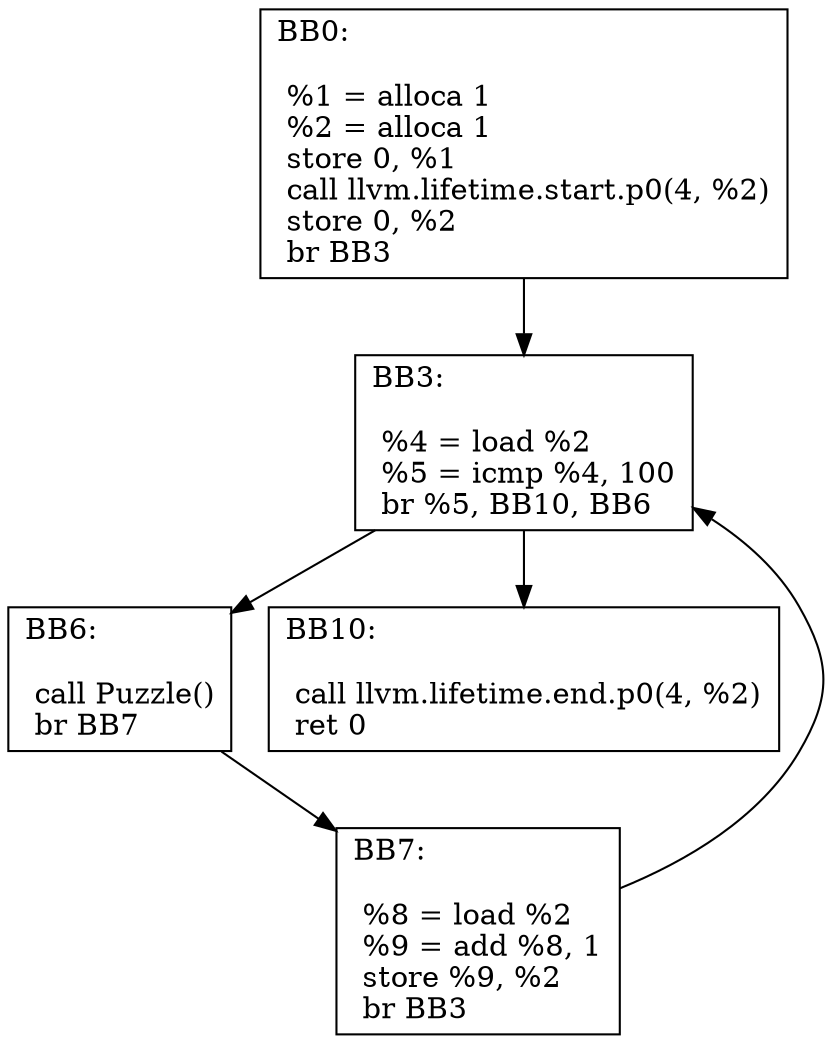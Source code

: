 digraph "CFG of main function"{
	BB0[shape=record,label="{BB0:\l\l
	 %1 = alloca  1\l	 %2 = alloca  1\l	 store  0,  %1\l	 call llvm.lifetime.start.p0(4, %2)\l	 store  0,  %2\l	 br BB3\l	}"];
	BB0 -> BB3
	BB3[shape=record,label="{BB3:\l\l
	 %4 = load  %2\l	 %5 = icmp  %4,  100\l	 br %5, BB10, BB6\l	}"];
	BB3 -> BB6
	BB3 -> BB10
	BB6[shape=record,label="{BB6:\l\l
	 call Puzzle()\l	 br BB7\l	}"];
	BB6 -> BB7
	BB7[shape=record,label="{BB7:\l\l
	 %8 = load  %2\l	 %9 = add  %8,  1\l	 store  %9,  %2\l	 br BB3\l	}"];
	BB7 -> BB3
	BB10[shape=record,label="{BB10:\l\l
	 call llvm.lifetime.end.p0(4, %2)\l	 ret 0\l	}"];
}
